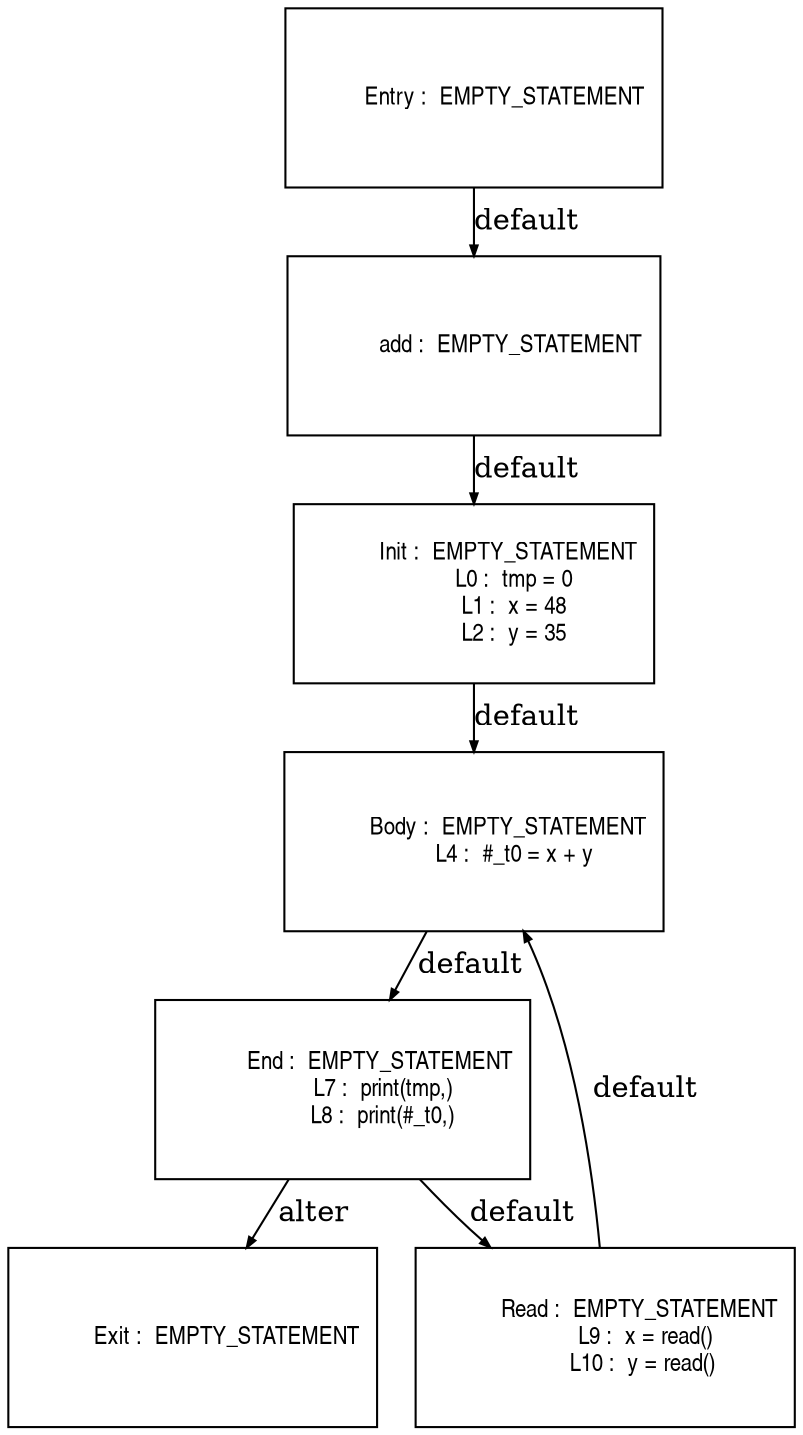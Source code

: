 digraph G {
  ranksep=.25;
  edge [arrowsize=.5]
  node [shape=rectangle, fontname="ArialNarrow",
        fontsize=12,  height=1.2];
  "            add :  EMPTY_STATEMENT
"; "           Init :  EMPTY_STATEMENT
             L0 :  tmp = 0
             L1 :  x = 48
             L2 :  y = 35
"; "           Body :  EMPTY_STATEMENT
             L4 :  #_t0 = x + y
"; "          Entry :  EMPTY_STATEMENT
"; "            End :  EMPTY_STATEMENT
             L7 :  print(tmp,)
             L8 :  print(#_t0,)
"; "           Exit :  EMPTY_STATEMENT
"; "           Read :  EMPTY_STATEMENT
             L9 :  x = read()
            L10 :  y = read()
"; 
  "            add :  EMPTY_STATEMENT
" -> "           Init :  EMPTY_STATEMENT
             L0 :  tmp = 0
             L1 :  x = 48
             L2 :  y = 35
"  [label="default"];
  "           Init :  EMPTY_STATEMENT
             L0 :  tmp = 0
             L1 :  x = 48
             L2 :  y = 35
" -> "           Body :  EMPTY_STATEMENT
             L4 :  #_t0 = x + y
"  [label="default"];
  "           Body :  EMPTY_STATEMENT
             L4 :  #_t0 = x + y
" -> "            End :  EMPTY_STATEMENT
             L7 :  print(tmp,)
             L8 :  print(#_t0,)
"  [label="default"];
  "          Entry :  EMPTY_STATEMENT
" -> "            add :  EMPTY_STATEMENT
"  [label="default"];
  "            End :  EMPTY_STATEMENT
             L7 :  print(tmp,)
             L8 :  print(#_t0,)
" -> "           Read :  EMPTY_STATEMENT
             L9 :  x = read()
            L10 :  y = read()
"  [label="default"];
  "            End :  EMPTY_STATEMENT
             L7 :  print(tmp,)
             L8 :  print(#_t0,)
" -> "           Exit :  EMPTY_STATEMENT
"  [label="alter"];
  "           Read :  EMPTY_STATEMENT
             L9 :  x = read()
            L10 :  y = read()
" -> "           Body :  EMPTY_STATEMENT
             L4 :  #_t0 = x + y
"  [label="default"];
}
